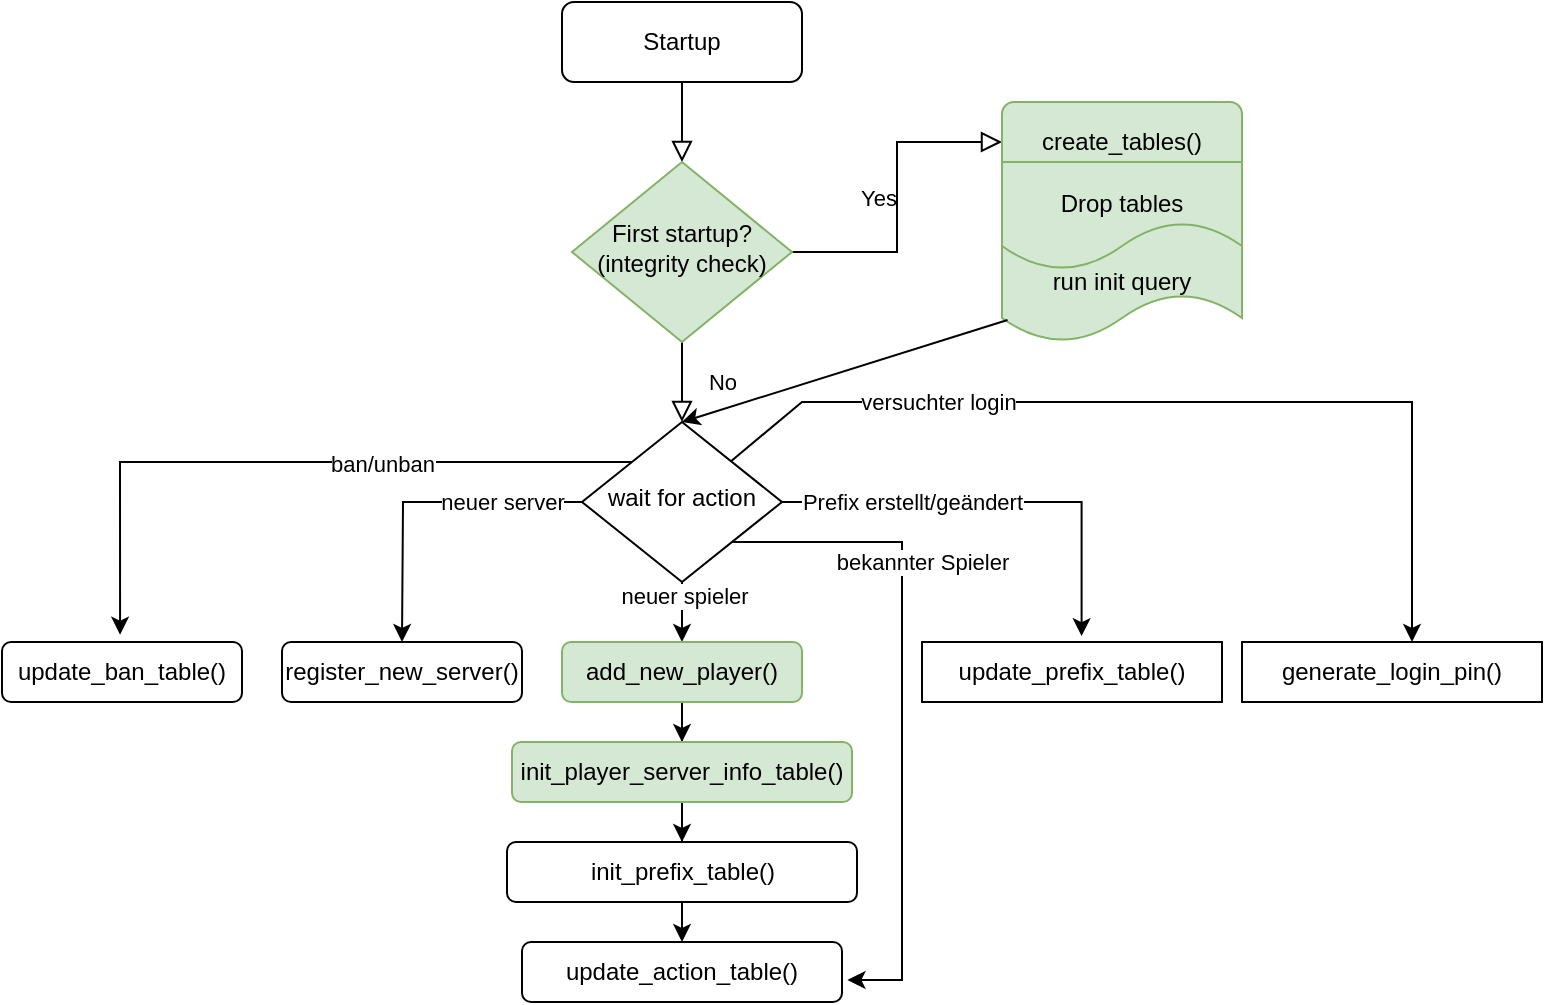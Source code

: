<mxfile version="24.6.5" type="github">
  <diagram id="C5RBs43oDa-KdzZeNtuy" name="Page-1">
    <mxGraphModel dx="1816" dy="494" grid="1" gridSize="10" guides="1" tooltips="1" connect="1" arrows="1" fold="1" page="1" pageScale="1" pageWidth="827" pageHeight="1169" math="0" shadow="0">
      <root>
        <mxCell id="WIyWlLk6GJQsqaUBKTNV-0" />
        <mxCell id="WIyWlLk6GJQsqaUBKTNV-1" parent="WIyWlLk6GJQsqaUBKTNV-0" />
        <mxCell id="WIyWlLk6GJQsqaUBKTNV-2" value="" style="rounded=0;html=1;jettySize=auto;orthogonalLoop=1;fontSize=11;endArrow=block;endFill=0;endSize=8;strokeWidth=1;shadow=0;labelBackgroundColor=none;edgeStyle=orthogonalEdgeStyle;" parent="WIyWlLk6GJQsqaUBKTNV-1" source="WIyWlLk6GJQsqaUBKTNV-3" target="WIyWlLk6GJQsqaUBKTNV-6" edge="1">
          <mxGeometry relative="1" as="geometry" />
        </mxCell>
        <mxCell id="WIyWlLk6GJQsqaUBKTNV-3" value="&lt;div&gt;Startup&lt;/div&gt;" style="rounded=1;whiteSpace=wrap;html=1;fontSize=12;glass=0;strokeWidth=1;shadow=0;" parent="WIyWlLk6GJQsqaUBKTNV-1" vertex="1">
          <mxGeometry x="230" y="85" width="120" height="40" as="geometry" />
        </mxCell>
        <mxCell id="WIyWlLk6GJQsqaUBKTNV-4" value="No" style="rounded=0;html=1;jettySize=auto;orthogonalLoop=1;fontSize=11;endArrow=block;endFill=0;endSize=8;strokeWidth=1;shadow=0;labelBackgroundColor=none;edgeStyle=orthogonalEdgeStyle;" parent="WIyWlLk6GJQsqaUBKTNV-1" source="WIyWlLk6GJQsqaUBKTNV-6" target="WIyWlLk6GJQsqaUBKTNV-10" edge="1">
          <mxGeometry y="20" relative="1" as="geometry">
            <mxPoint as="offset" />
            <Array as="points">
              <mxPoint x="290" y="255" />
            </Array>
          </mxGeometry>
        </mxCell>
        <mxCell id="WIyWlLk6GJQsqaUBKTNV-5" value="Yes" style="edgeStyle=orthogonalEdgeStyle;rounded=0;html=1;jettySize=auto;orthogonalLoop=1;fontSize=11;endArrow=block;endFill=0;endSize=8;strokeWidth=1;shadow=0;labelBackgroundColor=none;" parent="WIyWlLk6GJQsqaUBKTNV-1" source="WIyWlLk6GJQsqaUBKTNV-6" target="WIyWlLk6GJQsqaUBKTNV-7" edge="1">
          <mxGeometry y="10" relative="1" as="geometry">
            <mxPoint as="offset" />
          </mxGeometry>
        </mxCell>
        <mxCell id="WIyWlLk6GJQsqaUBKTNV-6" value="&lt;div&gt;First startup?&lt;/div&gt;&lt;div&gt;(integrity check)&lt;br&gt;&lt;/div&gt;" style="rhombus;whiteSpace=wrap;html=1;shadow=0;fontFamily=Helvetica;fontSize=12;align=center;strokeWidth=1;spacing=6;spacingTop=-4;fillColor=#d5e8d4;strokeColor=#82b366;" parent="WIyWlLk6GJQsqaUBKTNV-1" vertex="1">
          <mxGeometry x="235" y="165" width="110" height="90" as="geometry" />
        </mxCell>
        <mxCell id="WIyWlLk6GJQsqaUBKTNV-7" value="&lt;div&gt;create_tables()&lt;/div&gt;" style="rounded=1;whiteSpace=wrap;html=1;fontSize=12;glass=0;strokeWidth=1;shadow=0;fillColor=#d5e8d4;strokeColor=#82b366;" parent="WIyWlLk6GJQsqaUBKTNV-1" vertex="1">
          <mxGeometry x="450" y="135" width="120" height="40" as="geometry" />
        </mxCell>
        <mxCell id="_sAX4Jh3mrH07cV2HzHf-7" style="edgeStyle=orthogonalEdgeStyle;rounded=0;orthogonalLoop=1;jettySize=auto;html=1;exitX=0;exitY=0.5;exitDx=0;exitDy=0;" edge="1" parent="WIyWlLk6GJQsqaUBKTNV-1" source="WIyWlLk6GJQsqaUBKTNV-10">
          <mxGeometry relative="1" as="geometry">
            <mxPoint x="150" y="405" as="targetPoint" />
          </mxGeometry>
        </mxCell>
        <mxCell id="_sAX4Jh3mrH07cV2HzHf-8" value="neuer server" style="edgeLabel;html=1;align=center;verticalAlign=middle;resizable=0;points=[];" vertex="1" connectable="0" parent="_sAX4Jh3mrH07cV2HzHf-7">
          <mxGeometry x="-0.049" relative="1" as="geometry">
            <mxPoint x="36" as="offset" />
          </mxGeometry>
        </mxCell>
        <mxCell id="_sAX4Jh3mrH07cV2HzHf-10" style="edgeStyle=orthogonalEdgeStyle;rounded=0;orthogonalLoop=1;jettySize=auto;html=1;exitX=0.5;exitY=1;exitDx=0;exitDy=0;entryX=0.5;entryY=0;entryDx=0;entryDy=0;" edge="1" parent="WIyWlLk6GJQsqaUBKTNV-1" source="WIyWlLk6GJQsqaUBKTNV-10" target="_sAX4Jh3mrH07cV2HzHf-12">
          <mxGeometry relative="1" as="geometry">
            <mxPoint x="290.0" y="405" as="targetPoint" />
          </mxGeometry>
        </mxCell>
        <mxCell id="_sAX4Jh3mrH07cV2HzHf-13" value="neuer spieler" style="edgeLabel;html=1;align=center;verticalAlign=middle;resizable=0;points=[];" vertex="1" connectable="0" parent="_sAX4Jh3mrH07cV2HzHf-10">
          <mxGeometry x="-0.559" y="1" relative="1" as="geometry">
            <mxPoint as="offset" />
          </mxGeometry>
        </mxCell>
        <mxCell id="_sAX4Jh3mrH07cV2HzHf-14" style="edgeStyle=orthogonalEdgeStyle;rounded=0;orthogonalLoop=1;jettySize=auto;html=1;exitX=1;exitY=1;exitDx=0;exitDy=0;entryX=1.017;entryY=0.633;entryDx=0;entryDy=0;entryPerimeter=0;" edge="1" parent="WIyWlLk6GJQsqaUBKTNV-1" source="WIyWlLk6GJQsqaUBKTNV-10" target="_sAX4Jh3mrH07cV2HzHf-29">
          <mxGeometry relative="1" as="geometry">
            <mxPoint x="470" y="575" as="targetPoint" />
            <Array as="points">
              <mxPoint x="400" y="355" />
              <mxPoint x="400" y="574" />
            </Array>
          </mxGeometry>
        </mxCell>
        <mxCell id="_sAX4Jh3mrH07cV2HzHf-15" value="bekannter Spieler" style="edgeLabel;html=1;align=center;verticalAlign=middle;resizable=0;points=[];" vertex="1" connectable="0" parent="_sAX4Jh3mrH07cV2HzHf-14">
          <mxGeometry x="-0.043" y="1" relative="1" as="geometry">
            <mxPoint x="9" y="-64" as="offset" />
          </mxGeometry>
        </mxCell>
        <mxCell id="_sAX4Jh3mrH07cV2HzHf-30" style="edgeStyle=orthogonalEdgeStyle;rounded=0;orthogonalLoop=1;jettySize=auto;html=1;exitX=1;exitY=0.5;exitDx=0;exitDy=0;entryX=0.532;entryY=-0.098;entryDx=0;entryDy=0;entryPerimeter=0;" edge="1" parent="WIyWlLk6GJQsqaUBKTNV-1" source="WIyWlLk6GJQsqaUBKTNV-10" target="_sAX4Jh3mrH07cV2HzHf-31">
          <mxGeometry relative="1" as="geometry">
            <mxPoint x="550" y="375" as="targetPoint" />
            <Array as="points">
              <mxPoint x="490" y="335" />
            </Array>
          </mxGeometry>
        </mxCell>
        <mxCell id="_sAX4Jh3mrH07cV2HzHf-34" value="Prefix erstellt/geändert" style="edgeLabel;html=1;align=center;verticalAlign=middle;resizable=0;points=[];" vertex="1" connectable="0" parent="_sAX4Jh3mrH07cV2HzHf-30">
          <mxGeometry x="-0.405" relative="1" as="geometry">
            <mxPoint as="offset" />
          </mxGeometry>
        </mxCell>
        <mxCell id="_sAX4Jh3mrH07cV2HzHf-42" style="edgeStyle=orthogonalEdgeStyle;rounded=0;orthogonalLoop=1;jettySize=auto;html=1;exitX=0;exitY=0;exitDx=0;exitDy=0;entryX=0.492;entryY=-0.121;entryDx=0;entryDy=0;entryPerimeter=0;" edge="1" parent="WIyWlLk6GJQsqaUBKTNV-1" source="WIyWlLk6GJQsqaUBKTNV-10" target="_sAX4Jh3mrH07cV2HzHf-45">
          <mxGeometry relative="1" as="geometry">
            <mxPoint x="50" y="440" as="targetPoint" />
          </mxGeometry>
        </mxCell>
        <mxCell id="_sAX4Jh3mrH07cV2HzHf-44" value="ban/unban" style="edgeLabel;html=1;align=center;verticalAlign=middle;resizable=0;points=[];" vertex="1" connectable="0" parent="_sAX4Jh3mrH07cV2HzHf-42">
          <mxGeometry x="-0.185" y="1" relative="1" as="geometry">
            <mxPoint x="14" as="offset" />
          </mxGeometry>
        </mxCell>
        <mxCell id="WIyWlLk6GJQsqaUBKTNV-10" value="&lt;div&gt;wait for action&lt;/div&gt;" style="rhombus;whiteSpace=wrap;html=1;shadow=0;fontFamily=Helvetica;fontSize=12;align=center;strokeWidth=1;spacing=6;spacingTop=-4;" parent="WIyWlLk6GJQsqaUBKTNV-1" vertex="1">
          <mxGeometry x="240" y="295" width="100" height="80" as="geometry" />
        </mxCell>
        <mxCell id="_sAX4Jh3mrH07cV2HzHf-2" value="&lt;div&gt;Drop tables&lt;/div&gt;" style="shape=document;whiteSpace=wrap;html=1;boundedLbl=1;fillColor=#d5e8d4;strokeColor=#82b366;" vertex="1" parent="WIyWlLk6GJQsqaUBKTNV-1">
          <mxGeometry x="450" y="165" width="120" height="60" as="geometry" />
        </mxCell>
        <mxCell id="_sAX4Jh3mrH07cV2HzHf-3" value="run init query" style="shape=tape;whiteSpace=wrap;html=1;fillColor=#d5e8d4;strokeColor=#82b366;" vertex="1" parent="WIyWlLk6GJQsqaUBKTNV-1">
          <mxGeometry x="450" y="195" width="120" height="60" as="geometry" />
        </mxCell>
        <mxCell id="_sAX4Jh3mrH07cV2HzHf-9" value="register_new_server()" style="rounded=1;whiteSpace=wrap;html=1;" vertex="1" parent="WIyWlLk6GJQsqaUBKTNV-1">
          <mxGeometry x="90" y="405" width="120" height="30" as="geometry" />
        </mxCell>
        <mxCell id="_sAX4Jh3mrH07cV2HzHf-20" value="" style="edgeStyle=orthogonalEdgeStyle;rounded=0;orthogonalLoop=1;jettySize=auto;html=1;" edge="1" parent="WIyWlLk6GJQsqaUBKTNV-1" source="_sAX4Jh3mrH07cV2HzHf-12" target="_sAX4Jh3mrH07cV2HzHf-19">
          <mxGeometry relative="1" as="geometry" />
        </mxCell>
        <mxCell id="_sAX4Jh3mrH07cV2HzHf-12" value="add_new_player()" style="rounded=1;whiteSpace=wrap;html=1;fillColor=#d5e8d4;strokeColor=#82b366;" vertex="1" parent="WIyWlLk6GJQsqaUBKTNV-1">
          <mxGeometry x="230" y="405" width="120" height="30" as="geometry" />
        </mxCell>
        <mxCell id="_sAX4Jh3mrH07cV2HzHf-16" style="edgeStyle=orthogonalEdgeStyle;rounded=0;orthogonalLoop=1;jettySize=auto;html=1;exitX=0.5;exitY=1;exitDx=0;exitDy=0;" edge="1" parent="WIyWlLk6GJQsqaUBKTNV-1" source="_sAX4Jh3mrH07cV2HzHf-12" target="_sAX4Jh3mrH07cV2HzHf-12">
          <mxGeometry relative="1" as="geometry" />
        </mxCell>
        <mxCell id="_sAX4Jh3mrH07cV2HzHf-22" value="" style="edgeStyle=orthogonalEdgeStyle;rounded=0;orthogonalLoop=1;jettySize=auto;html=1;" edge="1" parent="WIyWlLk6GJQsqaUBKTNV-1" source="_sAX4Jh3mrH07cV2HzHf-19" target="_sAX4Jh3mrH07cV2HzHf-21">
          <mxGeometry relative="1" as="geometry" />
        </mxCell>
        <mxCell id="_sAX4Jh3mrH07cV2HzHf-19" value="init_player_server_info_table()" style="whiteSpace=wrap;html=1;rounded=1;fillColor=#d5e8d4;strokeColor=#82b366;" vertex="1" parent="WIyWlLk6GJQsqaUBKTNV-1">
          <mxGeometry x="205" y="455" width="170" height="30" as="geometry" />
        </mxCell>
        <mxCell id="_sAX4Jh3mrH07cV2HzHf-24" value="" style="edgeStyle=orthogonalEdgeStyle;rounded=0;orthogonalLoop=1;jettySize=auto;html=1;" edge="1" parent="WIyWlLk6GJQsqaUBKTNV-1" source="_sAX4Jh3mrH07cV2HzHf-21">
          <mxGeometry relative="1" as="geometry">
            <mxPoint x="290.0" y="555" as="targetPoint" />
          </mxGeometry>
        </mxCell>
        <mxCell id="_sAX4Jh3mrH07cV2HzHf-21" value="init_prefix_table()" style="whiteSpace=wrap;html=1;rounded=1;" vertex="1" parent="WIyWlLk6GJQsqaUBKTNV-1">
          <mxGeometry x="202.5" y="505" width="175" height="30" as="geometry" />
        </mxCell>
        <mxCell id="_sAX4Jh3mrH07cV2HzHf-29" value="update_action_table()" style="rounded=1;whiteSpace=wrap;html=1;" vertex="1" parent="WIyWlLk6GJQsqaUBKTNV-1">
          <mxGeometry x="210" y="555" width="160" height="30" as="geometry" />
        </mxCell>
        <mxCell id="_sAX4Jh3mrH07cV2HzHf-31" value="update_prefix_table()" style="rounded=0;whiteSpace=wrap;html=1;" vertex="1" parent="WIyWlLk6GJQsqaUBKTNV-1">
          <mxGeometry x="410" y="405" width="150" height="30" as="geometry" />
        </mxCell>
        <mxCell id="_sAX4Jh3mrH07cV2HzHf-37" value="" style="endArrow=classic;html=1;rounded=0;exitX=0.023;exitY=0.817;exitDx=0;exitDy=0;exitPerimeter=0;entryX=0.5;entryY=0;entryDx=0;entryDy=0;" edge="1" parent="WIyWlLk6GJQsqaUBKTNV-1" source="_sAX4Jh3mrH07cV2HzHf-3" target="WIyWlLk6GJQsqaUBKTNV-10">
          <mxGeometry width="50" height="50" relative="1" as="geometry">
            <mxPoint x="360" y="365" as="sourcePoint" />
            <mxPoint x="410" y="315" as="targetPoint" />
          </mxGeometry>
        </mxCell>
        <mxCell id="_sAX4Jh3mrH07cV2HzHf-38" value="" style="endArrow=classic;html=1;rounded=0;" edge="1" parent="WIyWlLk6GJQsqaUBKTNV-1" source="WIyWlLk6GJQsqaUBKTNV-10">
          <mxGeometry width="50" height="50" relative="1" as="geometry">
            <mxPoint x="340" y="315" as="sourcePoint" />
            <mxPoint x="655" y="405" as="targetPoint" />
            <Array as="points">
              <mxPoint x="350" y="285" />
              <mxPoint x="655" y="285" />
              <mxPoint x="655" y="405" />
            </Array>
          </mxGeometry>
        </mxCell>
        <mxCell id="_sAX4Jh3mrH07cV2HzHf-41" value="versuchter login" style="edgeLabel;html=1;align=center;verticalAlign=middle;resizable=0;points=[];" vertex="1" connectable="0" parent="_sAX4Jh3mrH07cV2HzHf-38">
          <mxGeometry x="-0.519" relative="1" as="geometry">
            <mxPoint as="offset" />
          </mxGeometry>
        </mxCell>
        <mxCell id="_sAX4Jh3mrH07cV2HzHf-40" value="&lt;div&gt;generate_login_pin()&lt;/div&gt;" style="rounded=0;whiteSpace=wrap;html=1;" vertex="1" parent="WIyWlLk6GJQsqaUBKTNV-1">
          <mxGeometry x="570" y="405" width="150" height="30" as="geometry" />
        </mxCell>
        <mxCell id="_sAX4Jh3mrH07cV2HzHf-45" value="update_ban_table()" style="rounded=1;whiteSpace=wrap;html=1;" vertex="1" parent="WIyWlLk6GJQsqaUBKTNV-1">
          <mxGeometry x="-50" y="405" width="120" height="30" as="geometry" />
        </mxCell>
      </root>
    </mxGraphModel>
  </diagram>
</mxfile>
